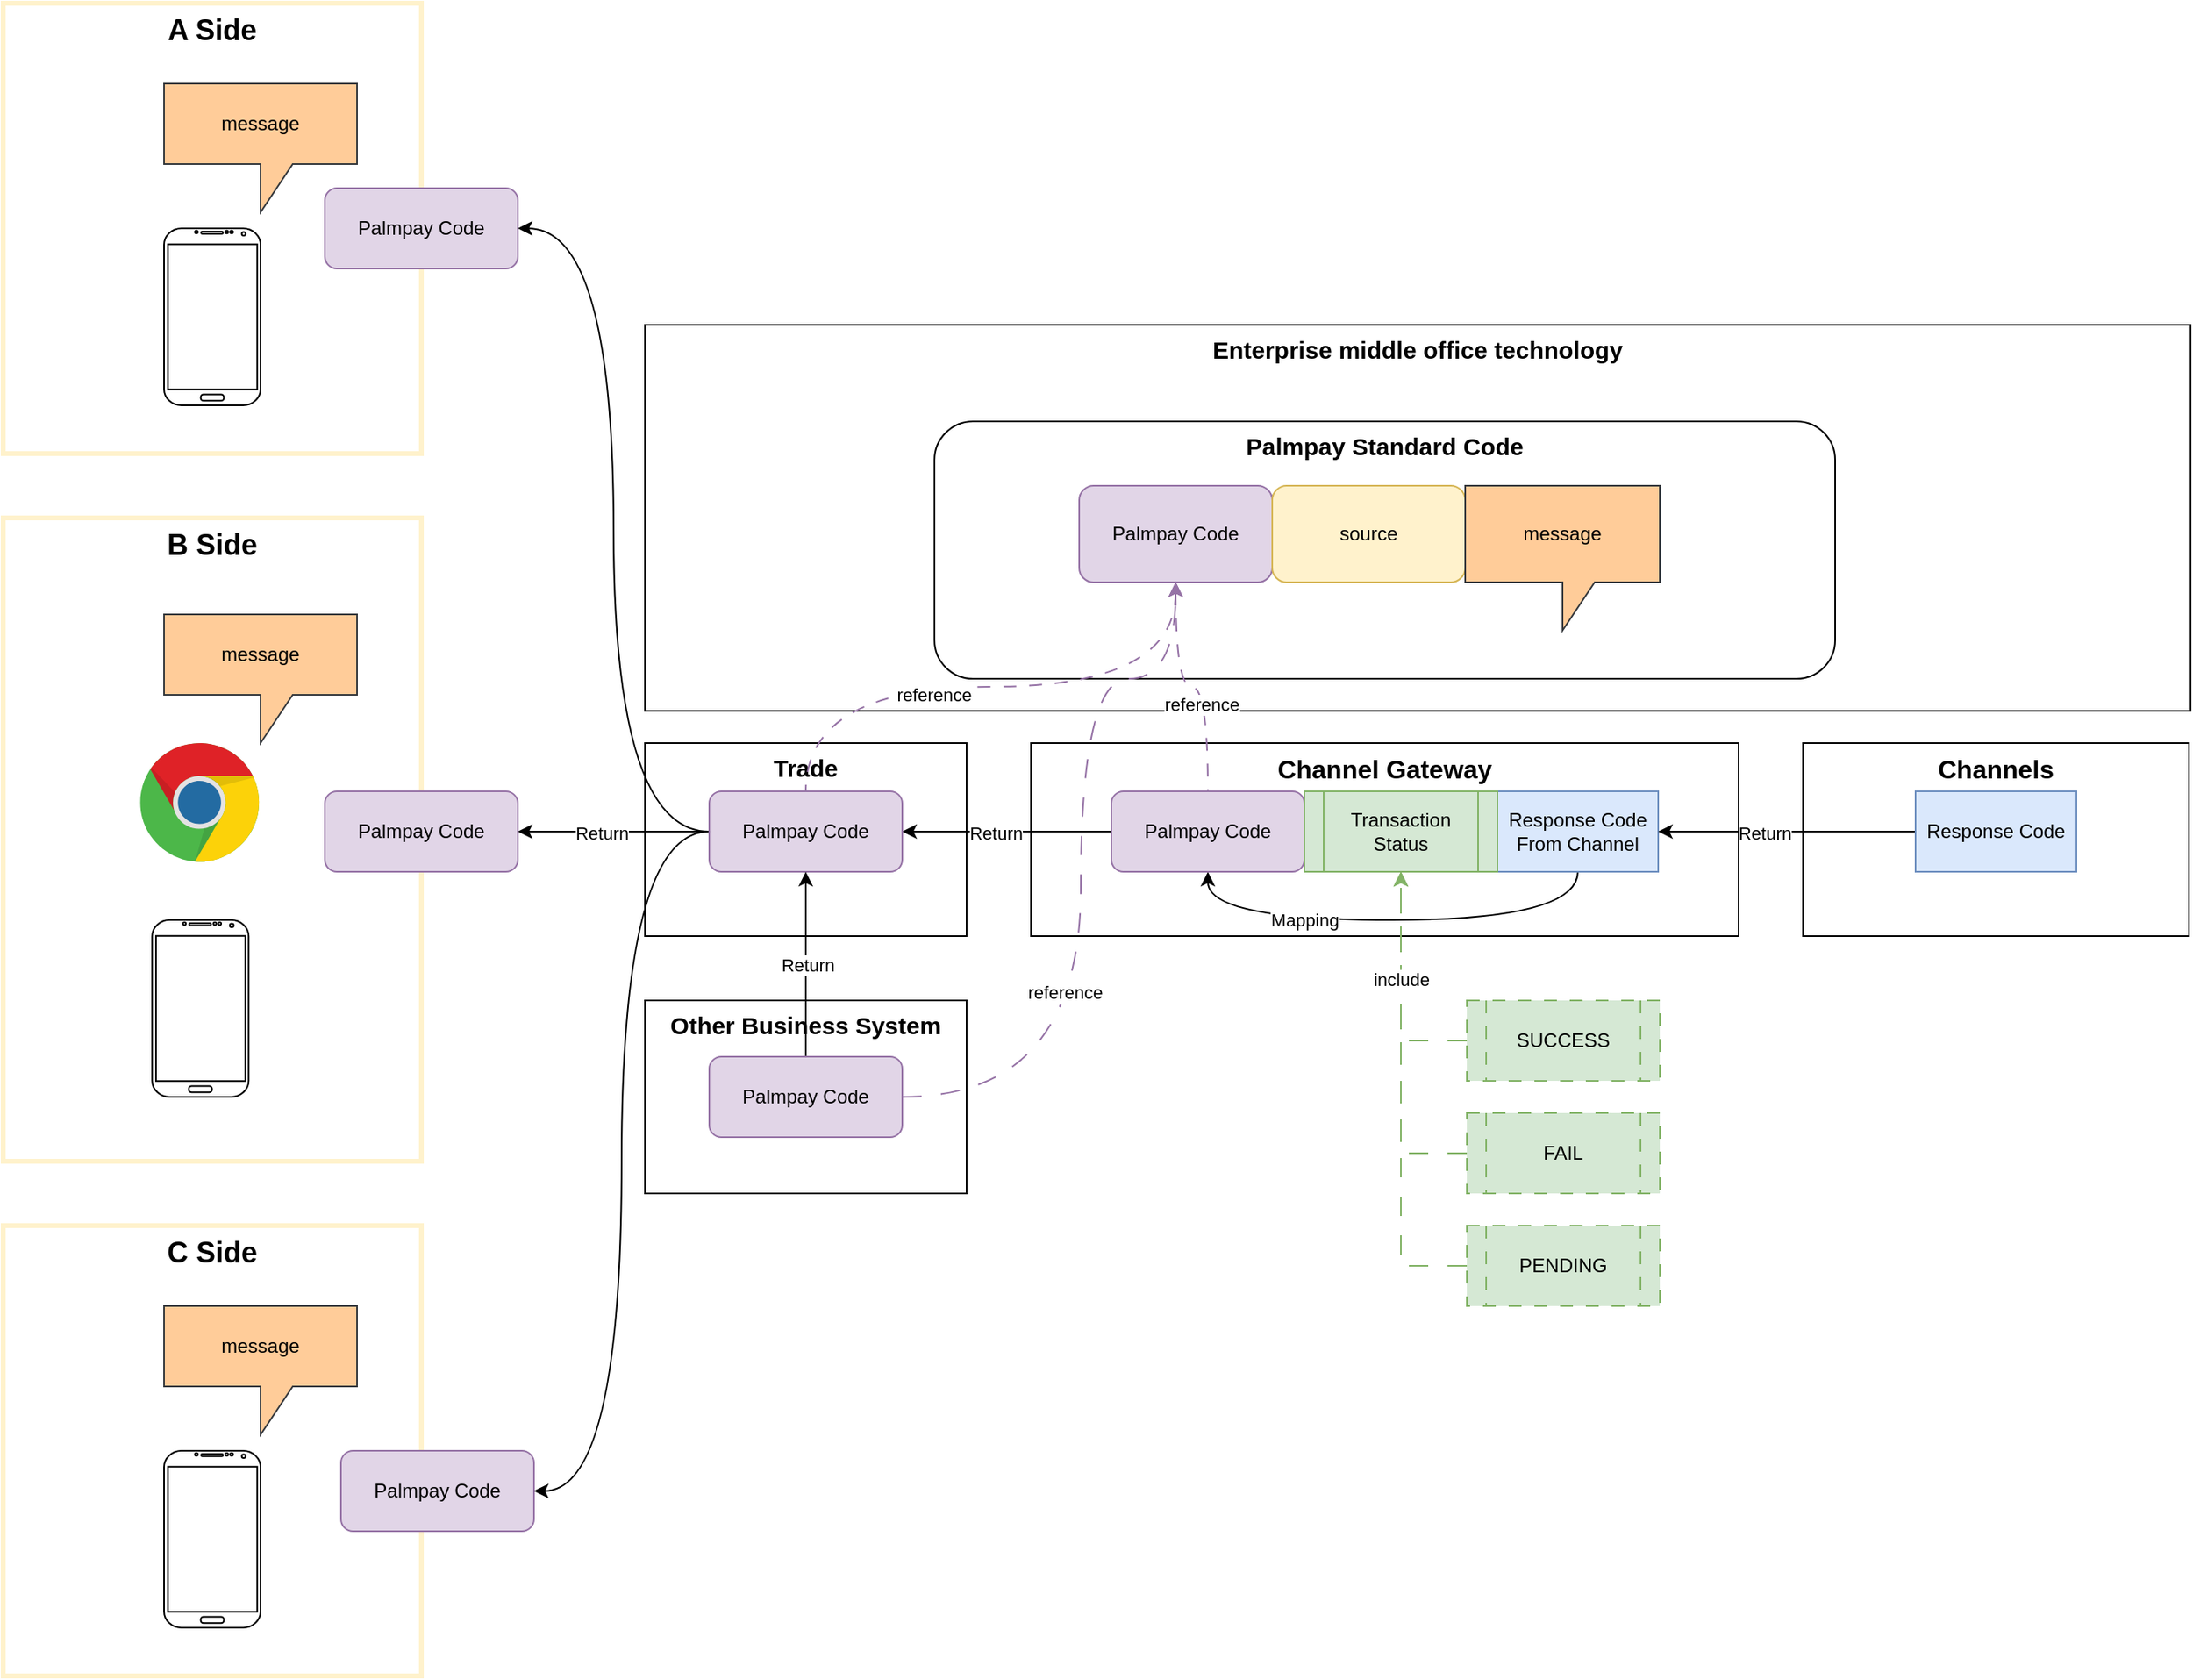 <mxfile version="21.6.5" type="github">
  <diagram name="第 1 页" id="faRtsbHU78OzbmwTVvDm">
    <mxGraphModel dx="2133" dy="1999" grid="1" gridSize="10" guides="1" tooltips="1" connect="1" arrows="1" fold="1" page="1" pageScale="1" pageWidth="827" pageHeight="1169" math="0" shadow="0">
      <root>
        <mxCell id="0" />
        <mxCell id="1" parent="0" />
        <mxCell id="BzFszZulR6ruQ1HLFXBk-52" value="Enterprise middle office technology" style="rounded=0;whiteSpace=wrap;html=1;verticalAlign=top;fontStyle=1;fontSize=15;" vertex="1" parent="1">
          <mxGeometry x="-281" y="200" width="961" height="240" as="geometry" />
        </mxCell>
        <mxCell id="BzFszZulR6ruQ1HLFXBk-27" value="C Side" style="rounded=0;whiteSpace=wrap;html=1;fontStyle=1;verticalAlign=top;fontSize=18;strokeColor=#FFF2CC;strokeWidth=3;" vertex="1" parent="1">
          <mxGeometry x="-680" y="760" width="260" height="280" as="geometry" />
        </mxCell>
        <mxCell id="BzFszZulR6ruQ1HLFXBk-24" value="B Side" style="rounded=0;whiteSpace=wrap;html=1;verticalAlign=top;fontStyle=1;fontSize=18;strokeColor=#FFF2CC;strokeWidth=3;" vertex="1" parent="1">
          <mxGeometry x="-680" y="320" width="260" height="400" as="geometry" />
        </mxCell>
        <mxCell id="BzFszZulR6ruQ1HLFXBk-23" value="A Side" style="rounded=0;whiteSpace=wrap;html=1;fontStyle=1;verticalAlign=top;fontSize=18;strokeColor=#FFF2CC;strokeWidth=3;" vertex="1" parent="1">
          <mxGeometry x="-680" width="260" height="280" as="geometry" />
        </mxCell>
        <mxCell id="BzFszZulR6ruQ1HLFXBk-2" value="Trade" style="rounded=0;whiteSpace=wrap;html=1;verticalAlign=top;fontStyle=1;fontSize=15;" vertex="1" parent="1">
          <mxGeometry x="-281" y="460" width="200" height="120" as="geometry" />
        </mxCell>
        <mxCell id="BzFszZulR6ruQ1HLFXBk-3" value="Other Business System" style="rounded=0;whiteSpace=wrap;html=1;verticalAlign=top;fontStyle=1;fontSize=15;" vertex="1" parent="1">
          <mxGeometry x="-281" y="620" width="200" height="120" as="geometry" />
        </mxCell>
        <mxCell id="BzFszZulR6ruQ1HLFXBk-5" value="Channel Gateway" style="rounded=0;whiteSpace=wrap;html=1;verticalAlign=top;fontSize=16;fontStyle=1" vertex="1" parent="1">
          <mxGeometry x="-41" y="460" width="440" height="120" as="geometry" />
        </mxCell>
        <mxCell id="BzFszZulR6ruQ1HLFXBk-61" style="edgeStyle=orthogonalEdgeStyle;rounded=0;orthogonalLoop=1;jettySize=auto;html=1;entryX=0.5;entryY=1;entryDx=0;entryDy=0;exitX=0.5;exitY=1;exitDx=0;exitDy=0;curved=1;" edge="1" parent="1" source="BzFszZulR6ruQ1HLFXBk-6" target="BzFszZulR6ruQ1HLFXBk-18">
          <mxGeometry relative="1" as="geometry">
            <Array as="points">
              <mxPoint x="299" y="570" />
              <mxPoint x="69" y="570" />
            </Array>
          </mxGeometry>
        </mxCell>
        <mxCell id="BzFszZulR6ruQ1HLFXBk-62" value="Mapping" style="edgeLabel;html=1;align=center;verticalAlign=middle;resizable=0;points=[];" vertex="1" connectable="0" parent="BzFszZulR6ruQ1HLFXBk-61">
          <mxGeometry x="0.117" y="2" relative="1" as="geometry">
            <mxPoint x="-38" y="-2" as="offset" />
          </mxGeometry>
        </mxCell>
        <mxCell id="BzFszZulR6ruQ1HLFXBk-6" value="Response Code&lt;br&gt;From Channel" style="rounded=0;whiteSpace=wrap;html=1;fillColor=#dae8fc;strokeColor=#6c8ebf;" vertex="1" parent="1">
          <mxGeometry x="249" y="490" width="100" height="50" as="geometry" />
        </mxCell>
        <mxCell id="BzFszZulR6ruQ1HLFXBk-8" value="Channels" style="rounded=0;whiteSpace=wrap;html=1;verticalAlign=top;fontSize=16;fontStyle=1" vertex="1" parent="1">
          <mxGeometry x="439" y="460" width="240" height="120" as="geometry" />
        </mxCell>
        <mxCell id="BzFszZulR6ruQ1HLFXBk-9" value="" style="verticalLabelPosition=bottom;verticalAlign=top;html=1;shadow=0;dashed=0;strokeWidth=1;shape=mxgraph.android.phone2;strokeColor=#000000;" vertex="1" parent="1">
          <mxGeometry x="-580" y="140" width="60" height="110" as="geometry" />
        </mxCell>
        <mxCell id="BzFszZulR6ruQ1HLFXBk-13" style="edgeStyle=orthogonalEdgeStyle;rounded=0;orthogonalLoop=1;jettySize=auto;html=1;entryX=1;entryY=0.5;entryDx=0;entryDy=0;" edge="1" parent="1" source="BzFszZulR6ruQ1HLFXBk-12" target="BzFszZulR6ruQ1HLFXBk-6">
          <mxGeometry relative="1" as="geometry" />
        </mxCell>
        <mxCell id="BzFszZulR6ruQ1HLFXBk-60" value="Return" style="edgeLabel;html=1;align=center;verticalAlign=middle;resizable=0;points=[];" vertex="1" connectable="0" parent="BzFszZulR6ruQ1HLFXBk-13">
          <mxGeometry x="0.175" y="1" relative="1" as="geometry">
            <mxPoint as="offset" />
          </mxGeometry>
        </mxCell>
        <mxCell id="BzFszZulR6ruQ1HLFXBk-12" value="Response Code" style="rounded=0;whiteSpace=wrap;html=1;fillColor=#dae8fc;strokeColor=#6c8ebf;" vertex="1" parent="1">
          <mxGeometry x="509" y="490" width="100" height="50" as="geometry" />
        </mxCell>
        <mxCell id="BzFszZulR6ruQ1HLFXBk-14" value="Palmpay Standard Code" style="rounded=1;whiteSpace=wrap;html=1;verticalAlign=top;fontStyle=1;fontSize=15;" vertex="1" parent="1">
          <mxGeometry x="-101" y="260" width="560" height="160" as="geometry" />
        </mxCell>
        <mxCell id="BzFszZulR6ruQ1HLFXBk-50" style="edgeStyle=orthogonalEdgeStyle;rounded=0;orthogonalLoop=1;jettySize=auto;html=1;entryX=0.5;entryY=0;entryDx=0;entryDy=0;curved=1;endArrow=none;endFill=0;startArrow=classic;startFill=1;exitX=0.5;exitY=1;exitDx=0;exitDy=0;dashed=1;dashPattern=8 8;fillColor=#e1d5e7;strokeColor=#9673a6;" edge="1" parent="1" source="BzFszZulR6ruQ1HLFXBk-15" target="BzFszZulR6ruQ1HLFXBk-39">
          <mxGeometry relative="1" as="geometry" />
        </mxCell>
        <mxCell id="BzFszZulR6ruQ1HLFXBk-53" value="reference&amp;nbsp;" style="edgeLabel;html=1;align=center;verticalAlign=middle;resizable=0;points=[];" vertex="1" connectable="0" parent="BzFszZulR6ruQ1HLFXBk-50">
          <mxGeometry x="0.189" y="5" relative="1" as="geometry">
            <mxPoint as="offset" />
          </mxGeometry>
        </mxCell>
        <mxCell id="BzFszZulR6ruQ1HLFXBk-51" style="edgeStyle=orthogonalEdgeStyle;rounded=0;orthogonalLoop=1;jettySize=auto;html=1;entryX=0.5;entryY=0;entryDx=0;entryDy=0;curved=1;endArrow=none;endFill=0;startArrow=classic;startFill=1;dashed=1;dashPattern=8 8;fillColor=#e1d5e7;strokeColor=#9673a6;" edge="1" parent="1" source="BzFszZulR6ruQ1HLFXBk-15" target="BzFszZulR6ruQ1HLFXBk-18">
          <mxGeometry relative="1" as="geometry" />
        </mxCell>
        <mxCell id="BzFszZulR6ruQ1HLFXBk-54" value="reference" style="edgeLabel;html=1;align=center;verticalAlign=middle;resizable=0;points=[];" vertex="1" connectable="0" parent="BzFszZulR6ruQ1HLFXBk-51">
          <mxGeometry x="0.28" y="-4" relative="1" as="geometry">
            <mxPoint as="offset" />
          </mxGeometry>
        </mxCell>
        <mxCell id="BzFszZulR6ruQ1HLFXBk-15" value="Palmpay Code" style="rounded=1;whiteSpace=wrap;html=1;fillColor=#e1d5e7;strokeColor=#9673a6;" vertex="1" parent="1">
          <mxGeometry x="-11" y="300" width="120" height="60" as="geometry" />
        </mxCell>
        <mxCell id="BzFszZulR6ruQ1HLFXBk-16" value="source" style="rounded=1;whiteSpace=wrap;html=1;fillColor=#fff2cc;strokeColor=#d6b656;" vertex="1" parent="1">
          <mxGeometry x="109" y="300" width="120" height="60" as="geometry" />
        </mxCell>
        <mxCell id="BzFszZulR6ruQ1HLFXBk-43" style="edgeStyle=orthogonalEdgeStyle;rounded=0;orthogonalLoop=1;jettySize=auto;html=1;entryX=1;entryY=0.5;entryDx=0;entryDy=0;" edge="1" parent="1" source="BzFszZulR6ruQ1HLFXBk-18" target="BzFszZulR6ruQ1HLFXBk-39">
          <mxGeometry relative="1" as="geometry" />
        </mxCell>
        <mxCell id="BzFszZulR6ruQ1HLFXBk-58" value="Return" style="edgeLabel;html=1;align=center;verticalAlign=middle;resizable=0;points=[];" vertex="1" connectable="0" parent="BzFszZulR6ruQ1HLFXBk-43">
          <mxGeometry x="0.108" y="1" relative="1" as="geometry">
            <mxPoint as="offset" />
          </mxGeometry>
        </mxCell>
        <mxCell id="BzFszZulR6ruQ1HLFXBk-18" value="Palmpay Code" style="rounded=1;whiteSpace=wrap;html=1;fillColor=#e1d5e7;strokeColor=#9673a6;" vertex="1" parent="1">
          <mxGeometry x="9" y="490" width="120" height="50" as="geometry" />
        </mxCell>
        <mxCell id="BzFszZulR6ruQ1HLFXBk-19" value="Transaction&lt;br&gt;Status" style="shape=process;whiteSpace=wrap;html=1;backgroundOutline=1;fillColor=#d5e8d4;strokeColor=#82b366;" vertex="1" parent="1">
          <mxGeometry x="129" y="490" width="120" height="50" as="geometry" />
        </mxCell>
        <mxCell id="BzFszZulR6ruQ1HLFXBk-20" value="" style="dashed=0;outlineConnect=0;html=1;align=center;labelPosition=center;verticalLabelPosition=bottom;verticalAlign=top;shape=mxgraph.weblogos.chrome" vertex="1" parent="1">
          <mxGeometry x="-594.8" y="460" width="74.8" height="75.4" as="geometry" />
        </mxCell>
        <mxCell id="BzFszZulR6ruQ1HLFXBk-21" value="" style="verticalLabelPosition=bottom;verticalAlign=top;html=1;shadow=0;dashed=0;strokeWidth=1;shape=mxgraph.android.phone2;strokeColor=#000000;" vertex="1" parent="1">
          <mxGeometry x="-587.4" y="570" width="60" height="110" as="geometry" />
        </mxCell>
        <mxCell id="BzFszZulR6ruQ1HLFXBk-25" value="message" style="shape=callout;whiteSpace=wrap;html=1;perimeter=calloutPerimeter;fillColor=#ffcc99;strokeColor=#36393d;" vertex="1" parent="1">
          <mxGeometry x="-580" y="50" width="120" height="80" as="geometry" />
        </mxCell>
        <mxCell id="BzFszZulR6ruQ1HLFXBk-26" value="message" style="shape=callout;whiteSpace=wrap;html=1;perimeter=calloutPerimeter;fillColor=#ffcc99;strokeColor=#36393d;" vertex="1" parent="1">
          <mxGeometry x="-580" y="380" width="120" height="80" as="geometry" />
        </mxCell>
        <mxCell id="BzFszZulR6ruQ1HLFXBk-28" value="" style="verticalLabelPosition=bottom;verticalAlign=top;html=1;shadow=0;dashed=0;strokeWidth=1;shape=mxgraph.android.phone2;strokeColor=#000000;" vertex="1" parent="1">
          <mxGeometry x="-580" y="900" width="60" height="110" as="geometry" />
        </mxCell>
        <mxCell id="BzFszZulR6ruQ1HLFXBk-29" value="message" style="shape=callout;whiteSpace=wrap;html=1;perimeter=calloutPerimeter;fillColor=#ffcc99;strokeColor=#36393d;" vertex="1" parent="1">
          <mxGeometry x="-580" y="810" width="120" height="80" as="geometry" />
        </mxCell>
        <mxCell id="BzFszZulR6ruQ1HLFXBk-37" value="Palmpay Code" style="rounded=1;whiteSpace=wrap;html=1;fillColor=#e1d5e7;strokeColor=#9673a6;" vertex="1" parent="1">
          <mxGeometry x="-470" y="900" width="120" height="50" as="geometry" />
        </mxCell>
        <mxCell id="BzFszZulR6ruQ1HLFXBk-45" style="edgeStyle=orthogonalEdgeStyle;rounded=0;orthogonalLoop=1;jettySize=auto;html=1;entryX=1;entryY=0.5;entryDx=0;entryDy=0;" edge="1" parent="1" source="BzFszZulR6ruQ1HLFXBk-39" target="BzFszZulR6ruQ1HLFXBk-40">
          <mxGeometry relative="1" as="geometry" />
        </mxCell>
        <mxCell id="BzFszZulR6ruQ1HLFXBk-59" value="Return" style="edgeLabel;html=1;align=center;verticalAlign=middle;resizable=0;points=[];" vertex="1" connectable="0" parent="BzFszZulR6ruQ1HLFXBk-45">
          <mxGeometry x="0.126" y="1" relative="1" as="geometry">
            <mxPoint as="offset" />
          </mxGeometry>
        </mxCell>
        <mxCell id="BzFszZulR6ruQ1HLFXBk-46" style="edgeStyle=orthogonalEdgeStyle;rounded=0;orthogonalLoop=1;jettySize=auto;html=1;entryX=1;entryY=0.5;entryDx=0;entryDy=0;curved=1;" edge="1" parent="1" source="BzFszZulR6ruQ1HLFXBk-39" target="BzFszZulR6ruQ1HLFXBk-41">
          <mxGeometry relative="1" as="geometry" />
        </mxCell>
        <mxCell id="BzFszZulR6ruQ1HLFXBk-47" style="edgeStyle=orthogonalEdgeStyle;rounded=0;orthogonalLoop=1;jettySize=auto;html=1;entryX=1;entryY=0.5;entryDx=0;entryDy=0;exitX=0;exitY=0.5;exitDx=0;exitDy=0;curved=1;" edge="1" parent="1" source="BzFszZulR6ruQ1HLFXBk-39" target="BzFszZulR6ruQ1HLFXBk-37">
          <mxGeometry relative="1" as="geometry" />
        </mxCell>
        <mxCell id="BzFszZulR6ruQ1HLFXBk-39" value="Palmpay Code" style="rounded=1;whiteSpace=wrap;html=1;fillColor=#e1d5e7;strokeColor=#9673a6;" vertex="1" parent="1">
          <mxGeometry x="-241" y="490" width="120" height="50" as="geometry" />
        </mxCell>
        <mxCell id="BzFszZulR6ruQ1HLFXBk-40" value="Palmpay Code" style="rounded=1;whiteSpace=wrap;html=1;fillColor=#e1d5e7;strokeColor=#9673a6;" vertex="1" parent="1">
          <mxGeometry x="-480" y="490" width="120" height="50" as="geometry" />
        </mxCell>
        <mxCell id="BzFszZulR6ruQ1HLFXBk-41" value="Palmpay Code" style="rounded=1;whiteSpace=wrap;html=1;fillColor=#e1d5e7;strokeColor=#9673a6;" vertex="1" parent="1">
          <mxGeometry x="-480" y="115" width="120" height="50" as="geometry" />
        </mxCell>
        <mxCell id="BzFszZulR6ruQ1HLFXBk-44" style="edgeStyle=orthogonalEdgeStyle;rounded=0;orthogonalLoop=1;jettySize=auto;html=1;entryX=0.5;entryY=1;entryDx=0;entryDy=0;" edge="1" parent="1" source="BzFszZulR6ruQ1HLFXBk-42" target="BzFszZulR6ruQ1HLFXBk-39">
          <mxGeometry relative="1" as="geometry" />
        </mxCell>
        <mxCell id="BzFszZulR6ruQ1HLFXBk-56" value="Return" style="edgeLabel;html=1;align=center;verticalAlign=middle;resizable=0;points=[];" vertex="1" connectable="0" parent="BzFszZulR6ruQ1HLFXBk-44">
          <mxGeometry x="-0.009" y="-1" relative="1" as="geometry">
            <mxPoint as="offset" />
          </mxGeometry>
        </mxCell>
        <mxCell id="BzFszZulR6ruQ1HLFXBk-63" style="edgeStyle=orthogonalEdgeStyle;rounded=0;orthogonalLoop=1;jettySize=auto;html=1;entryX=0.5;entryY=1;entryDx=0;entryDy=0;curved=1;dashed=1;fillColor=#e1d5e7;strokeColor=#9673a6;dashPattern=12 12;" edge="1" parent="1" source="BzFszZulR6ruQ1HLFXBk-42" target="BzFszZulR6ruQ1HLFXBk-15">
          <mxGeometry relative="1" as="geometry">
            <Array as="points">
              <mxPoint x="-10" y="680" />
              <mxPoint x="-10" y="420" />
              <mxPoint x="49" y="420" />
            </Array>
          </mxGeometry>
        </mxCell>
        <mxCell id="BzFszZulR6ruQ1HLFXBk-64" value="reference" style="edgeLabel;html=1;align=center;verticalAlign=middle;resizable=0;points=[];" vertex="1" connectable="0" parent="BzFszZulR6ruQ1HLFXBk-63">
          <mxGeometry x="-0.282" y="10" relative="1" as="geometry">
            <mxPoint as="offset" />
          </mxGeometry>
        </mxCell>
        <mxCell id="BzFszZulR6ruQ1HLFXBk-42" value="Palmpay Code" style="rounded=1;whiteSpace=wrap;html=1;fillColor=#e1d5e7;strokeColor=#9673a6;" vertex="1" parent="1">
          <mxGeometry x="-241" y="655" width="120" height="50" as="geometry" />
        </mxCell>
        <mxCell id="BzFszZulR6ruQ1HLFXBk-48" value="message" style="shape=callout;whiteSpace=wrap;html=1;perimeter=calloutPerimeter;fillColor=#ffcc99;strokeColor=#36393d;" vertex="1" parent="1">
          <mxGeometry x="229" y="300" width="121" height="90" as="geometry" />
        </mxCell>
        <mxCell id="BzFszZulR6ruQ1HLFXBk-68" style="edgeStyle=orthogonalEdgeStyle;rounded=0;orthogonalLoop=1;jettySize=auto;html=1;entryX=0.5;entryY=1;entryDx=0;entryDy=0;exitX=0;exitY=0.5;exitDx=0;exitDy=0;dashed=1;dashPattern=12 12;fillColor=#d5e8d4;strokeColor=#82b366;" edge="1" parent="1" source="BzFszZulR6ruQ1HLFXBk-65" target="BzFszZulR6ruQ1HLFXBk-19">
          <mxGeometry relative="1" as="geometry" />
        </mxCell>
        <mxCell id="BzFszZulR6ruQ1HLFXBk-65" value="SUCCESS" style="shape=process;whiteSpace=wrap;html=1;backgroundOutline=1;fillColor=#d5e8d4;strokeColor=#82b366;dashed=1;dashPattern=8 8;" vertex="1" parent="1">
          <mxGeometry x="230" y="620" width="120" height="50" as="geometry" />
        </mxCell>
        <mxCell id="BzFszZulR6ruQ1HLFXBk-69" style="edgeStyle=orthogonalEdgeStyle;rounded=0;orthogonalLoop=1;jettySize=auto;html=1;entryX=0.5;entryY=1;entryDx=0;entryDy=0;exitX=0;exitY=0.5;exitDx=0;exitDy=0;dashed=1;dashPattern=12 12;fillColor=#d5e8d4;strokeColor=#82b366;" edge="1" parent="1" source="BzFszZulR6ruQ1HLFXBk-66" target="BzFszZulR6ruQ1HLFXBk-19">
          <mxGeometry relative="1" as="geometry" />
        </mxCell>
        <mxCell id="BzFszZulR6ruQ1HLFXBk-66" value="FAIL" style="shape=process;whiteSpace=wrap;html=1;backgroundOutline=1;fillColor=#d5e8d4;strokeColor=#82b366;dashed=1;dashPattern=8 8;" vertex="1" parent="1">
          <mxGeometry x="230" y="690" width="120" height="50" as="geometry" />
        </mxCell>
        <mxCell id="BzFszZulR6ruQ1HLFXBk-70" style="edgeStyle=orthogonalEdgeStyle;rounded=0;orthogonalLoop=1;jettySize=auto;html=1;entryX=0.5;entryY=1;entryDx=0;entryDy=0;dashed=1;dashPattern=12 12;fillColor=#d5e8d4;strokeColor=#82b366;" edge="1" parent="1" source="BzFszZulR6ruQ1HLFXBk-67" target="BzFszZulR6ruQ1HLFXBk-19">
          <mxGeometry relative="1" as="geometry">
            <Array as="points">
              <mxPoint x="189" y="785" />
            </Array>
          </mxGeometry>
        </mxCell>
        <mxCell id="BzFszZulR6ruQ1HLFXBk-71" value="include" style="edgeLabel;html=1;align=center;verticalAlign=middle;resizable=0;points=[];" vertex="1" connectable="0" parent="BzFszZulR6ruQ1HLFXBk-70">
          <mxGeometry x="0.531" relative="1" as="geometry">
            <mxPoint as="offset" />
          </mxGeometry>
        </mxCell>
        <mxCell id="BzFszZulR6ruQ1HLFXBk-67" value="PENDING" style="shape=process;whiteSpace=wrap;html=1;backgroundOutline=1;fillColor=#d5e8d4;strokeColor=#82b366;dashed=1;dashPattern=8 8;" vertex="1" parent="1">
          <mxGeometry x="230" y="760" width="120" height="50" as="geometry" />
        </mxCell>
      </root>
    </mxGraphModel>
  </diagram>
</mxfile>
